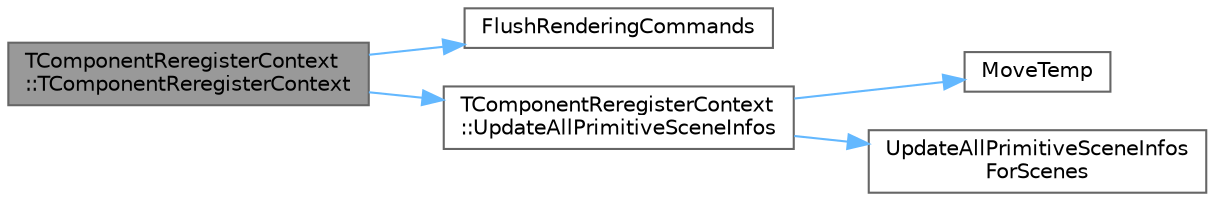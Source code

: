 digraph "TComponentReregisterContext::TComponentReregisterContext"
{
 // INTERACTIVE_SVG=YES
 // LATEX_PDF_SIZE
  bgcolor="transparent";
  edge [fontname=Helvetica,fontsize=10,labelfontname=Helvetica,labelfontsize=10];
  node [fontname=Helvetica,fontsize=10,shape=box,height=0.2,width=0.4];
  rankdir="LR";
  Node1 [id="Node000001",label="TComponentReregisterContext\l::TComponentReregisterContext",height=0.2,width=0.4,color="gray40", fillcolor="grey60", style="filled", fontcolor="black",tooltip="Initialization constructor."];
  Node1 -> Node2 [id="edge1_Node000001_Node000002",color="steelblue1",style="solid",tooltip=" "];
  Node2 [id="Node000002",label="FlushRenderingCommands",height=0.2,width=0.4,color="grey40", fillcolor="white", style="filled",URL="$dc/df7/RenderingThread_8h.html#a4ccbf6d599b5bbb94e3f781d576382ee",tooltip="Waits for the rendering thread to finish executing all pending rendering commands."];
  Node1 -> Node3 [id="edge2_Node000001_Node000003",color="steelblue1",style="solid",tooltip=" "];
  Node3 [id="Node000003",label="TComponentReregisterContext\l::UpdateAllPrimitiveSceneInfos",height=0.2,width=0.4,color="grey40", fillcolor="white", style="filled",URL="$d6/d26/classTComponentReregisterContext.html#a02dd662cb83c7717a9bcbe7a7ba68d1a",tooltip=" "];
  Node3 -> Node4 [id="edge3_Node000003_Node000004",color="steelblue1",style="solid",tooltip=" "];
  Node4 [id="Node000004",label="MoveTemp",height=0.2,width=0.4,color="grey40", fillcolor="white", style="filled",URL="$d4/d24/UnrealTemplate_8h.html#ad5e6c049aeb9c9115fec514ba581dbb6",tooltip="MoveTemp will cast a reference to an rvalue reference."];
  Node3 -> Node5 [id="edge4_Node000003_Node000005",color="steelblue1",style="solid",tooltip=" "];
  Node5 [id="Node000005",label="UpdateAllPrimitiveSceneInfos\lForScenes",height=0.2,width=0.4,color="grey40", fillcolor="white", style="filled",URL="$da/db1/ActorComponent_8h.html#abda31d578ffb73d09eb21a9efb8ef9ad",tooltip=" "];
}
